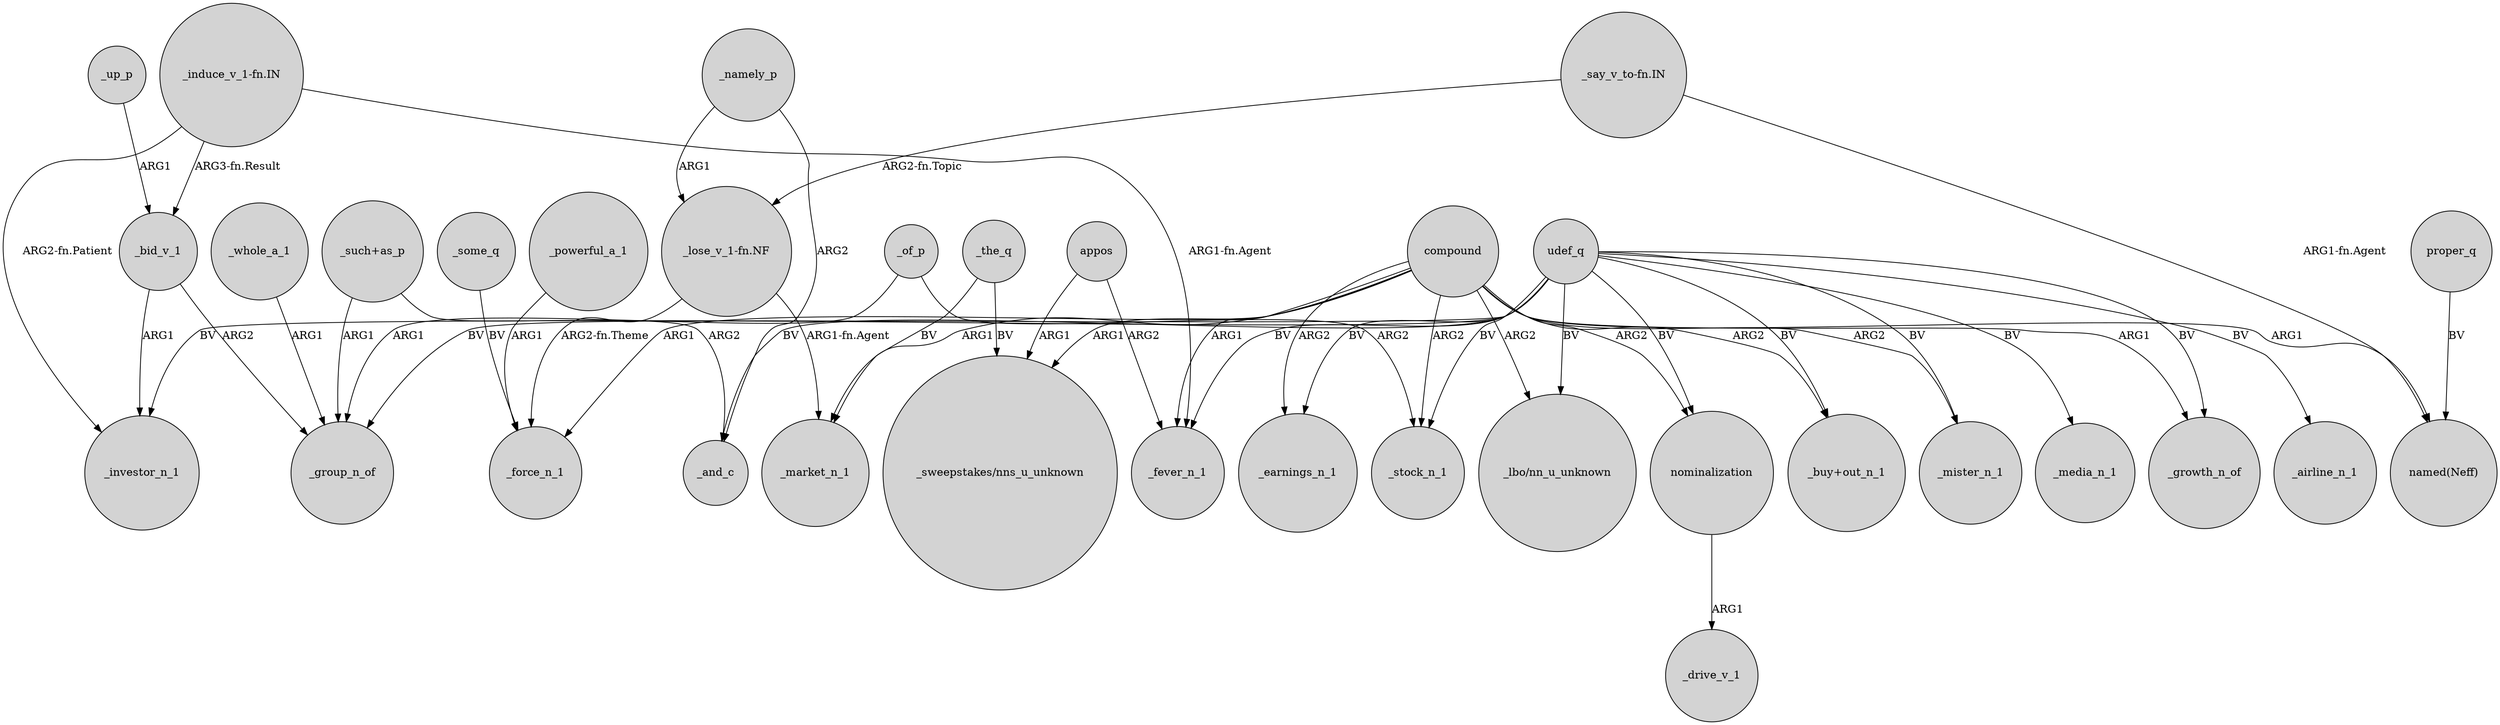 digraph {
	node [shape=circle style=filled]
	compound -> _fever_n_1 [label=ARG1]
	compound -> "_lbo/nn_u_unknown" [label=ARG2]
	udef_q -> _investor_n_1 [label=BV]
	udef_q -> _fever_n_1 [label=BV]
	compound -> _force_n_1 [label=ARG1]
	"_lose_v_1-fn.NF" -> _force_n_1 [label="ARG2-fn.Theme"]
	appos -> _fever_n_1 [label=ARG2]
	compound -> _mister_n_1 [label=ARG2]
	udef_q -> _earnings_n_1 [label=BV]
	udef_q -> _mister_n_1 [label=BV]
	_bid_v_1 -> _group_n_of [label=ARG2]
	_namely_p -> _and_c [label=ARG2]
	appos -> "_sweepstakes/nns_u_unknown" [label=ARG1]
	_of_p -> _group_n_of [label=ARG1]
	udef_q -> _media_n_1 [label=BV]
	compound -> nominalization [label=ARG2]
	compound -> "_sweepstakes/nns_u_unknown" [label=ARG1]
	udef_q -> "_lbo/nn_u_unknown" [label=BV]
	compound -> "_buy+out_n_1" [label=ARG2]
	nominalization -> _drive_v_1 [label=ARG1]
	udef_q -> "_buy+out_n_1" [label=BV]
	compound -> _stock_n_1 [label=ARG2]
	_namely_p -> "_lose_v_1-fn.NF" [label=ARG1]
	_whole_a_1 -> _group_n_of [label=ARG1]
	"_induce_v_1-fn.IN" -> _bid_v_1 [label="ARG3-fn.Result"]
	udef_q -> _stock_n_1 [label=BV]
	"_such+as_p" -> _and_c [label=ARG2]
	_up_p -> _bid_v_1 [label=ARG1]
	"_say_v_to-fn.IN" -> "named(Neff)" [label="ARG1-fn.Agent"]
	compound -> "named(Neff)" [label=ARG1]
	"_induce_v_1-fn.IN" -> _investor_n_1 [label="ARG2-fn.Patient"]
	udef_q -> nominalization [label=BV]
	"_induce_v_1-fn.IN" -> _fever_n_1 [label="ARG1-fn.Agent"]
	_some_q -> _force_n_1 [label=BV]
	"_such+as_p" -> _group_n_of [label=ARG1]
	_powerful_a_1 -> _force_n_1 [label=ARG1]
	_of_p -> _stock_n_1 [label=ARG2]
	compound -> _growth_n_of [label=ARG1]
	"_lose_v_1-fn.NF" -> _market_n_1 [label="ARG1-fn.Agent"]
	_bid_v_1 -> _investor_n_1 [label=ARG1]
	compound -> _market_n_1 [label=ARG1]
	udef_q -> _airline_n_1 [label=BV]
	compound -> _earnings_n_1 [label=ARG2]
	"_say_v_to-fn.IN" -> "_lose_v_1-fn.NF" [label="ARG2-fn.Topic"]
	_the_q -> _market_n_1 [label=BV]
	udef_q -> _and_c [label=BV]
	udef_q -> _growth_n_of [label=BV]
	proper_q -> "named(Neff)" [label=BV]
	udef_q -> _group_n_of [label=BV]
	_the_q -> "_sweepstakes/nns_u_unknown" [label=BV]
}
